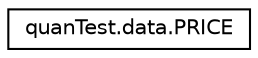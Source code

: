 digraph "Graphical Class Hierarchy"
{
 // LATEX_PDF_SIZE
  edge [fontname="Helvetica",fontsize="10",labelfontname="Helvetica",labelfontsize="10"];
  node [fontname="Helvetica",fontsize="10",shape=record];
  rankdir="LR";
  Node0 [label="quanTest.data.PRICE",height=0.2,width=0.4,color="black", fillcolor="white", style="filled",URL="$classquanTest_1_1data_1_1PRICE.html",tooltip=" "];
}
